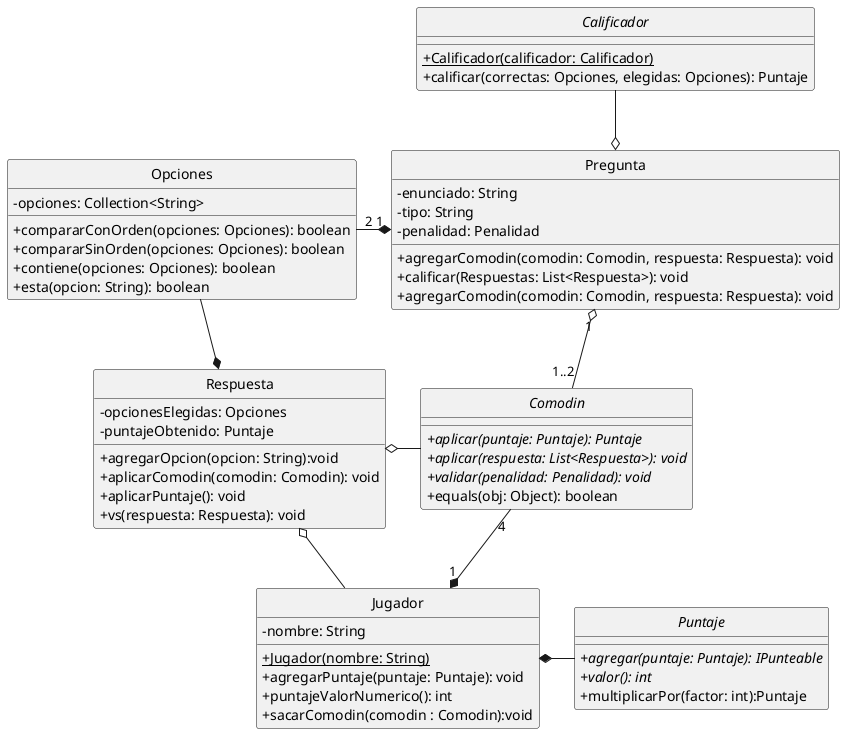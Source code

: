 @startuml
hide circle
skinparam classAttributeIconSize 0

'Clases
Class Opciones{
    -opciones: Collection<String>
    +compararConOrden(opciones: Opciones): boolean
    +compararSinOrden(opciones: Opciones): boolean
    +contiene(opciones: Opciones): boolean
    +esta(opcion: String): boolean
}

Class Pregunta{
    -enunciado: String
    -tipo: String
    -penalidad: Penalidad
    +agregarComodin(comodin: Comodin, respuesta: Respuesta): void
    +calificar(Respuestas: List<Respuesta>): void
    +agregarComodin(comodin: Comodin, respuesta: Respuesta): void
}

Class Respuesta{
    -opcionesElegidas: Opciones
    -puntajeObtenido: Puntaje
    +agregarOpcion(opcion: String):void
    +aplicarComodin(comodin: Comodin): void
    +aplicarPuntaje(): void
    +vs(respuesta: Respuesta): void
}

Class Jugador{
    -nombre: String
    +{Static}Jugador(nombre: String)
    +agregarPuntaje(puntaje: Puntaje): void
    +puntajeValorNumerico(): int
    +sacarComodin(comodin : Comodin):void
}

abstract Puntaje{
    +{abstract}agregar(puntaje: Puntaje): IPunteable
    +{abstract}valor(): int
    +multiplicarPor(factor: int):Puntaje
}

Abstract Class Comodin{
    +{abstract}aplicar(puntaje: Puntaje): Puntaje
    +{abstract}aplicar(respuesta: List<Respuesta>): void
    +{abstract}validar(penalidad: Penalidad): void
    +equals(obj: Object): boolean
}

Abstract Calificador{
    +{static}Calificador(calificador: Calificador)
    +calificar(correctas: Opciones, elegidas: Opciones): Puntaje
}
'Relaciones
Respuesta o-- Jugador
Respuesta *-up- Opciones
Respuesta o-right- Comodin

Pregunta "1" *-left- "2" Opciones
Pregunta "1" o-- "1..2" Comodin
Pregunta o-up- Calificador

Jugador *-right- Puntaje

Jugador "1" *-up- "4" Comodin

@enduml